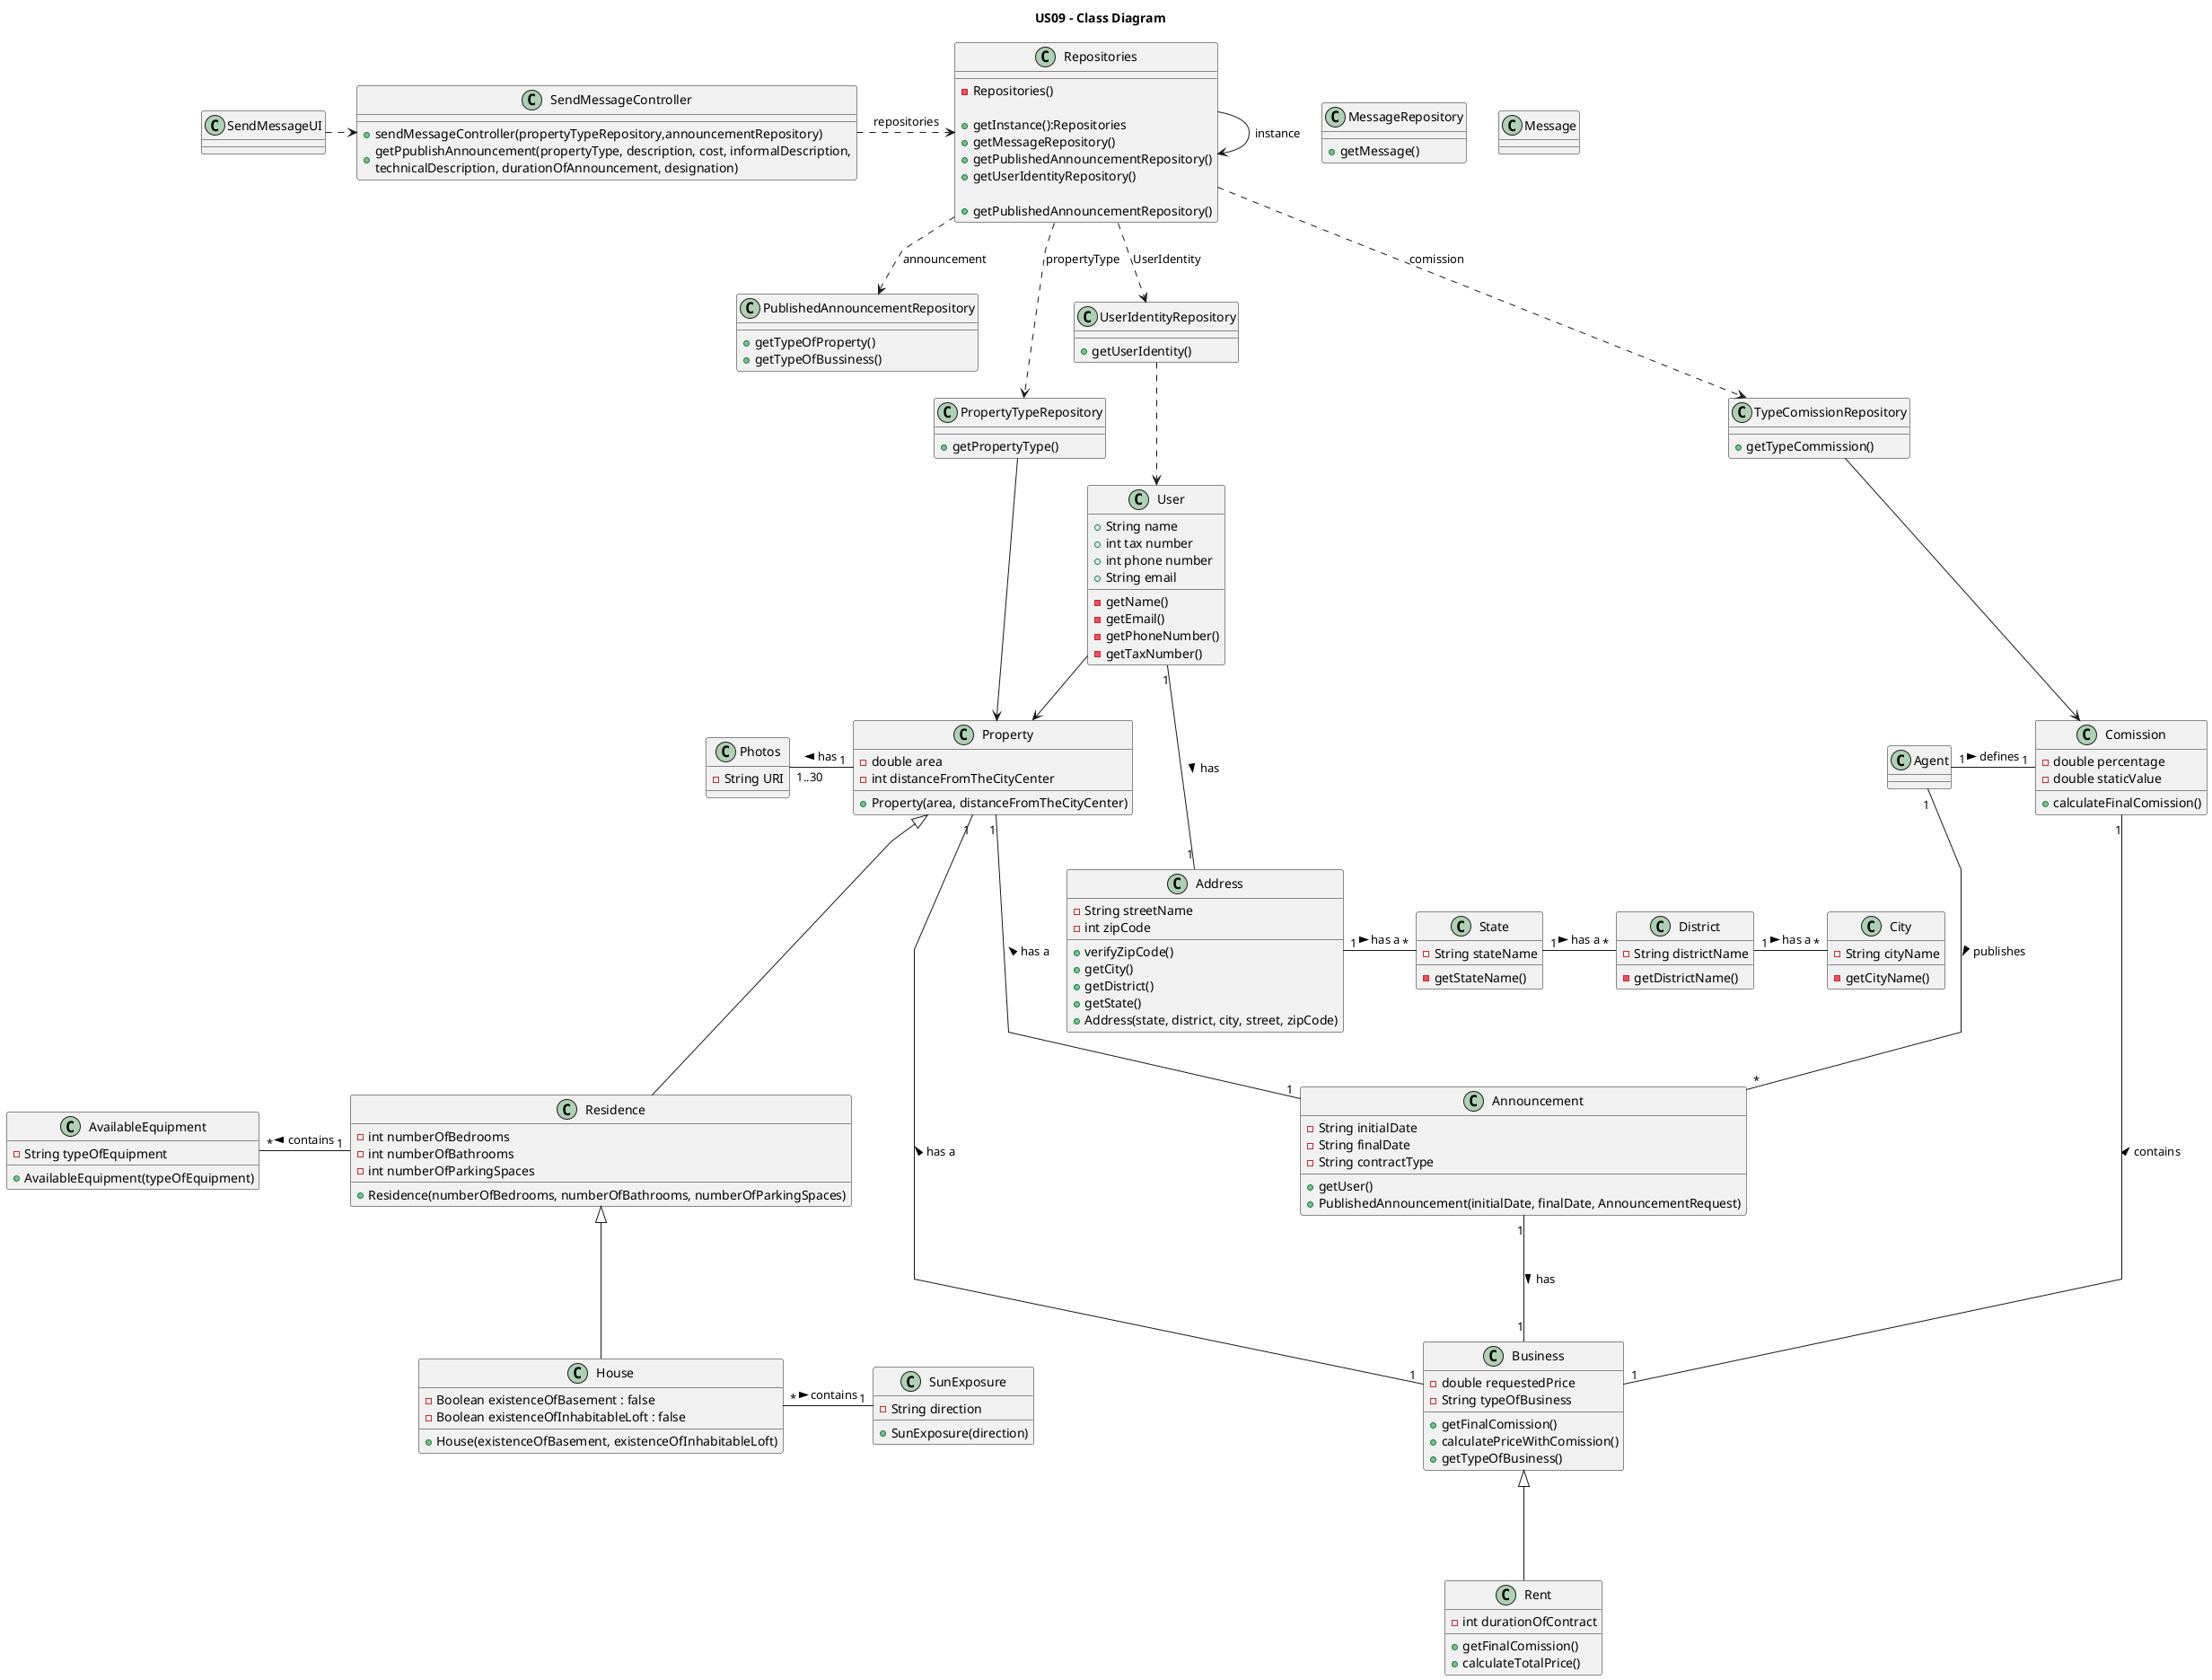 @startuml
'skinparam monochrome true
skinparam packageStyle rectangle
skinparam shadowing false
skinparam linetype polyline
'skinparam linetype orto
'skinparam classAttributeIconSize 0
'left to right direction

title US09 - Class Diagram


class SendMessageUI


class SendMessageController {
    + sendMessageController(propertyTypeRepository,announcementRepository)
    + getPpublishAnnouncement(propertyType, description, cost, informalDescription,\ntechnicalDescription, durationOfAnnouncement, designation)
}

SendMessageUI .> SendMessageController

class Repositories {
-Repositories()

+getInstance():Repositories
+getMessageRepository()
+getPublishedAnnouncementRepository()
+getUserIdentityRepository()

}


class PublishedAnnouncementRepository {

+ getTypeOfProperty()
+ getTypeOfBussiness()
}

class PropertyTypeRepository{
    + getPropertyType()
}

class UserIdentityRepository{
+getUserIdentity()
}

class TypeComissionRepository{
+ getTypeCommission()
}

class MessageRepository {
+getMessage()
}

class Message {

}



class Property {
    - double area
    - int distanceFromTheCityCenter

    +Property(area, distanceFromTheCityCenter)
}

class Photos{
    - String URI
}

class House {
    - Boolean existenceOfBasement : false
    - Boolean existenceOfInhabitableLoft : false

    +House(existenceOfBasement, existenceOfInhabitableLoft)
}

class Residence {
 - int numberOfBedrooms
 - int numberOfBathrooms
 - int numberOfParkingSpaces

    +Residence(numberOfBedrooms, numberOfBathrooms, numberOfParkingSpaces)
}

class SunExposure {
    - String direction

    +SunExposure(direction)
}

class AvailableEquipment {
    - String typeOfEquipment

    +AvailableEquipment(typeOfEquipment)
}





class User{
+String name
+int tax number
+int phone number
+String email

-getName()
-getEmail()
-getPhoneNumber()
-getTaxNumber()
}

class Address {
    -String streetName
    -int zipCode

    +verifyZipCode()
    +getCity()
    +getDistrict()
    +getState()
    +Address(state, district, city, street, zipCode)
}



class City {
     - String cityName

    -getCityName()
}

class District {
    - String districtName

    -getDistrictName()
}

class State {
   - String stateName

    -getStateName()
}




class Comission{
     - double percentage
     - double staticValue

    + calculateFinalComission()
}


class Rent {
    - int durationOfContract

    +getFinalComission()
    +calculateTotalPrice()
}

class Announcement {
    - String initialDate
    - String finalDate
    - String contractType

    +getUser()
    +PublishedAnnouncement(initialDate, finalDate, AnnouncementRequest)
}

class Business {
    - double requestedPrice
    -String typeOfBusiness

    +getFinalComission()
    +calculatePriceWithComission()
    +getTypeOfBusiness()
}

class Repositories
{
    + getPublishedAnnouncementRepository()
}



SendMessageController .> Repositories : repositories
Repositories --> Repositories :instance
Repositories ..> UserIdentityRepository : UserIdentity
Repositories ..> TypeComissionRepository : comission
Repositories ..> PublishedAnnouncementRepository : announcement
Repositories ..> PropertyTypeRepository : propertyType



PropertyTypeRepository --> Property
Residence <|-down-- House
Property <|-down-- Residence
Property "1" -left- "1..30" Photos: has >
SunExposure "1" --right- "*" House: contains <
AvailableEquipment "*" -right- "1" Residence: contains <




State "*"-left- "1" Address: has a  <
City "*"-left- "1" District: has a  <
District "*"-left- "1" State: has a  <
User "1" --- "1" Address: has >
UserIdentityRepository ..> User
User --> Property



TypeComissionRepository -down-> Comission
Comission "1" -up "1" Agent: defines <
Comission "1" -- "1" Business: contains <
Property "1" - "1" Business: has a <
Announcement "1" --- "1" Business: has >
Announcement "1" --up- "1" Property: has a >
Announcement "*" -up-- "1" Agent: publishes <
Business <|--- Rent


@enduml